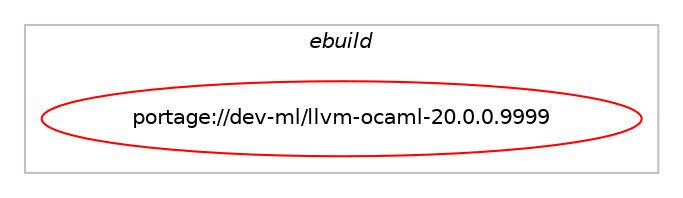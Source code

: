 digraph prolog {

# *************
# Graph options
# *************

newrank=true;
concentrate=true;
compound=true;
graph [rankdir=LR,fontname=Helvetica,fontsize=10,ranksep=1.5];#, ranksep=2.5, nodesep=0.2];
edge  [arrowhead=vee];
node  [fontname=Helvetica,fontsize=10];

# **********
# The ebuild
# **********

subgraph cluster_leftcol {
color=gray;
label=<<i>ebuild</i>>;
id [label="portage://dev-ml/llvm-ocaml-20.0.0.9999", color=red, width=4, href="../dev-ml/llvm-ocaml-20.0.0.9999.svg"];
}

# ****************
# The dependencies
# ****************

subgraph cluster_midcol {
color=gray;
label=<<i>dependencies</i>>;
subgraph cluster_compile {
fillcolor="#eeeeee";
style=filled;
label=<<i>compile</i>>;
# *** BEGIN UNKNOWN DEPENDENCY TYPE (TODO) ***
# id -> equal(use_conditional_group(positive,llvm_targets_AArch64,portage://dev-ml/llvm-ocaml-20.0.0.9999,[package_dependency(portage://dev-ml/llvm-ocaml-20.0.0.9999,install,no,sys-devel,llvm,tilde,[20.0.0.9999,,,20.0.0.9999],[],[use(enable(llvm_targets_AArch64),none)])]))
# *** END UNKNOWN DEPENDENCY TYPE (TODO) ***

# *** BEGIN UNKNOWN DEPENDENCY TYPE (TODO) ***
# id -> equal(use_conditional_group(positive,llvm_targets_AMDGPU,portage://dev-ml/llvm-ocaml-20.0.0.9999,[package_dependency(portage://dev-ml/llvm-ocaml-20.0.0.9999,install,no,sys-devel,llvm,tilde,[20.0.0.9999,,,20.0.0.9999],[],[use(enable(llvm_targets_AMDGPU),none)])]))
# *** END UNKNOWN DEPENDENCY TYPE (TODO) ***

# *** BEGIN UNKNOWN DEPENDENCY TYPE (TODO) ***
# id -> equal(use_conditional_group(positive,llvm_targets_ARC,portage://dev-ml/llvm-ocaml-20.0.0.9999,[package_dependency(portage://dev-ml/llvm-ocaml-20.0.0.9999,install,no,sys-devel,llvm,tilde,[20.0.0.9999,,,20.0.0.9999],[],[use(enable(llvm_targets_ARC),none)])]))
# *** END UNKNOWN DEPENDENCY TYPE (TODO) ***

# *** BEGIN UNKNOWN DEPENDENCY TYPE (TODO) ***
# id -> equal(use_conditional_group(positive,llvm_targets_ARM,portage://dev-ml/llvm-ocaml-20.0.0.9999,[package_dependency(portage://dev-ml/llvm-ocaml-20.0.0.9999,install,no,sys-devel,llvm,tilde,[20.0.0.9999,,,20.0.0.9999],[],[use(enable(llvm_targets_ARM),none)])]))
# *** END UNKNOWN DEPENDENCY TYPE (TODO) ***

# *** BEGIN UNKNOWN DEPENDENCY TYPE (TODO) ***
# id -> equal(use_conditional_group(positive,llvm_targets_AVR,portage://dev-ml/llvm-ocaml-20.0.0.9999,[package_dependency(portage://dev-ml/llvm-ocaml-20.0.0.9999,install,no,sys-devel,llvm,tilde,[20.0.0.9999,,,20.0.0.9999],[],[use(enable(llvm_targets_AVR),none)])]))
# *** END UNKNOWN DEPENDENCY TYPE (TODO) ***

# *** BEGIN UNKNOWN DEPENDENCY TYPE (TODO) ***
# id -> equal(use_conditional_group(positive,llvm_targets_BPF,portage://dev-ml/llvm-ocaml-20.0.0.9999,[package_dependency(portage://dev-ml/llvm-ocaml-20.0.0.9999,install,no,sys-devel,llvm,tilde,[20.0.0.9999,,,20.0.0.9999],[],[use(enable(llvm_targets_BPF),none)])]))
# *** END UNKNOWN DEPENDENCY TYPE (TODO) ***

# *** BEGIN UNKNOWN DEPENDENCY TYPE (TODO) ***
# id -> equal(use_conditional_group(positive,llvm_targets_CSKY,portage://dev-ml/llvm-ocaml-20.0.0.9999,[package_dependency(portage://dev-ml/llvm-ocaml-20.0.0.9999,install,no,sys-devel,llvm,tilde,[20.0.0.9999,,,20.0.0.9999],[],[use(enable(llvm_targets_CSKY),none)])]))
# *** END UNKNOWN DEPENDENCY TYPE (TODO) ***

# *** BEGIN UNKNOWN DEPENDENCY TYPE (TODO) ***
# id -> equal(use_conditional_group(positive,llvm_targets_DirectX,portage://dev-ml/llvm-ocaml-20.0.0.9999,[package_dependency(portage://dev-ml/llvm-ocaml-20.0.0.9999,install,no,sys-devel,llvm,tilde,[20.0.0.9999,,,20.0.0.9999],[],[use(enable(llvm_targets_DirectX),none)])]))
# *** END UNKNOWN DEPENDENCY TYPE (TODO) ***

# *** BEGIN UNKNOWN DEPENDENCY TYPE (TODO) ***
# id -> equal(use_conditional_group(positive,llvm_targets_Hexagon,portage://dev-ml/llvm-ocaml-20.0.0.9999,[package_dependency(portage://dev-ml/llvm-ocaml-20.0.0.9999,install,no,sys-devel,llvm,tilde,[20.0.0.9999,,,20.0.0.9999],[],[use(enable(llvm_targets_Hexagon),none)])]))
# *** END UNKNOWN DEPENDENCY TYPE (TODO) ***

# *** BEGIN UNKNOWN DEPENDENCY TYPE (TODO) ***
# id -> equal(use_conditional_group(positive,llvm_targets_Lanai,portage://dev-ml/llvm-ocaml-20.0.0.9999,[package_dependency(portage://dev-ml/llvm-ocaml-20.0.0.9999,install,no,sys-devel,llvm,tilde,[20.0.0.9999,,,20.0.0.9999],[],[use(enable(llvm_targets_Lanai),none)])]))
# *** END UNKNOWN DEPENDENCY TYPE (TODO) ***

# *** BEGIN UNKNOWN DEPENDENCY TYPE (TODO) ***
# id -> equal(use_conditional_group(positive,llvm_targets_LoongArch,portage://dev-ml/llvm-ocaml-20.0.0.9999,[package_dependency(portage://dev-ml/llvm-ocaml-20.0.0.9999,install,no,sys-devel,llvm,tilde,[20.0.0.9999,,,20.0.0.9999],[],[use(enable(llvm_targets_LoongArch),none)])]))
# *** END UNKNOWN DEPENDENCY TYPE (TODO) ***

# *** BEGIN UNKNOWN DEPENDENCY TYPE (TODO) ***
# id -> equal(use_conditional_group(positive,llvm_targets_M68k,portage://dev-ml/llvm-ocaml-20.0.0.9999,[package_dependency(portage://dev-ml/llvm-ocaml-20.0.0.9999,install,no,sys-devel,llvm,tilde,[20.0.0.9999,,,20.0.0.9999],[],[use(enable(llvm_targets_M68k),none)])]))
# *** END UNKNOWN DEPENDENCY TYPE (TODO) ***

# *** BEGIN UNKNOWN DEPENDENCY TYPE (TODO) ***
# id -> equal(use_conditional_group(positive,llvm_targets_MSP430,portage://dev-ml/llvm-ocaml-20.0.0.9999,[package_dependency(portage://dev-ml/llvm-ocaml-20.0.0.9999,install,no,sys-devel,llvm,tilde,[20.0.0.9999,,,20.0.0.9999],[],[use(enable(llvm_targets_MSP430),none)])]))
# *** END UNKNOWN DEPENDENCY TYPE (TODO) ***

# *** BEGIN UNKNOWN DEPENDENCY TYPE (TODO) ***
# id -> equal(use_conditional_group(positive,llvm_targets_Mips,portage://dev-ml/llvm-ocaml-20.0.0.9999,[package_dependency(portage://dev-ml/llvm-ocaml-20.0.0.9999,install,no,sys-devel,llvm,tilde,[20.0.0.9999,,,20.0.0.9999],[],[use(enable(llvm_targets_Mips),none)])]))
# *** END UNKNOWN DEPENDENCY TYPE (TODO) ***

# *** BEGIN UNKNOWN DEPENDENCY TYPE (TODO) ***
# id -> equal(use_conditional_group(positive,llvm_targets_NVPTX,portage://dev-ml/llvm-ocaml-20.0.0.9999,[package_dependency(portage://dev-ml/llvm-ocaml-20.0.0.9999,install,no,sys-devel,llvm,tilde,[20.0.0.9999,,,20.0.0.9999],[],[use(enable(llvm_targets_NVPTX),none)])]))
# *** END UNKNOWN DEPENDENCY TYPE (TODO) ***

# *** BEGIN UNKNOWN DEPENDENCY TYPE (TODO) ***
# id -> equal(use_conditional_group(positive,llvm_targets_PowerPC,portage://dev-ml/llvm-ocaml-20.0.0.9999,[package_dependency(portage://dev-ml/llvm-ocaml-20.0.0.9999,install,no,sys-devel,llvm,tilde,[20.0.0.9999,,,20.0.0.9999],[],[use(enable(llvm_targets_PowerPC),none)])]))
# *** END UNKNOWN DEPENDENCY TYPE (TODO) ***

# *** BEGIN UNKNOWN DEPENDENCY TYPE (TODO) ***
# id -> equal(use_conditional_group(positive,llvm_targets_RISCV,portage://dev-ml/llvm-ocaml-20.0.0.9999,[package_dependency(portage://dev-ml/llvm-ocaml-20.0.0.9999,install,no,sys-devel,llvm,tilde,[20.0.0.9999,,,20.0.0.9999],[],[use(enable(llvm_targets_RISCV),none)])]))
# *** END UNKNOWN DEPENDENCY TYPE (TODO) ***

# *** BEGIN UNKNOWN DEPENDENCY TYPE (TODO) ***
# id -> equal(use_conditional_group(positive,llvm_targets_SPIRV,portage://dev-ml/llvm-ocaml-20.0.0.9999,[package_dependency(portage://dev-ml/llvm-ocaml-20.0.0.9999,install,no,sys-devel,llvm,tilde,[20.0.0.9999,,,20.0.0.9999],[],[use(enable(llvm_targets_SPIRV),none)])]))
# *** END UNKNOWN DEPENDENCY TYPE (TODO) ***

# *** BEGIN UNKNOWN DEPENDENCY TYPE (TODO) ***
# id -> equal(use_conditional_group(positive,llvm_targets_Sparc,portage://dev-ml/llvm-ocaml-20.0.0.9999,[package_dependency(portage://dev-ml/llvm-ocaml-20.0.0.9999,install,no,sys-devel,llvm,tilde,[20.0.0.9999,,,20.0.0.9999],[],[use(enable(llvm_targets_Sparc),none)])]))
# *** END UNKNOWN DEPENDENCY TYPE (TODO) ***

# *** BEGIN UNKNOWN DEPENDENCY TYPE (TODO) ***
# id -> equal(use_conditional_group(positive,llvm_targets_SystemZ,portage://dev-ml/llvm-ocaml-20.0.0.9999,[package_dependency(portage://dev-ml/llvm-ocaml-20.0.0.9999,install,no,sys-devel,llvm,tilde,[20.0.0.9999,,,20.0.0.9999],[],[use(enable(llvm_targets_SystemZ),none)])]))
# *** END UNKNOWN DEPENDENCY TYPE (TODO) ***

# *** BEGIN UNKNOWN DEPENDENCY TYPE (TODO) ***
# id -> equal(use_conditional_group(positive,llvm_targets_VE,portage://dev-ml/llvm-ocaml-20.0.0.9999,[package_dependency(portage://dev-ml/llvm-ocaml-20.0.0.9999,install,no,sys-devel,llvm,tilde,[20.0.0.9999,,,20.0.0.9999],[],[use(enable(llvm_targets_VE),none)])]))
# *** END UNKNOWN DEPENDENCY TYPE (TODO) ***

# *** BEGIN UNKNOWN DEPENDENCY TYPE (TODO) ***
# id -> equal(use_conditional_group(positive,llvm_targets_WebAssembly,portage://dev-ml/llvm-ocaml-20.0.0.9999,[package_dependency(portage://dev-ml/llvm-ocaml-20.0.0.9999,install,no,sys-devel,llvm,tilde,[20.0.0.9999,,,20.0.0.9999],[],[use(enable(llvm_targets_WebAssembly),none)])]))
# *** END UNKNOWN DEPENDENCY TYPE (TODO) ***

# *** BEGIN UNKNOWN DEPENDENCY TYPE (TODO) ***
# id -> equal(use_conditional_group(positive,llvm_targets_X86,portage://dev-ml/llvm-ocaml-20.0.0.9999,[package_dependency(portage://dev-ml/llvm-ocaml-20.0.0.9999,install,no,sys-devel,llvm,tilde,[20.0.0.9999,,,20.0.0.9999],[],[use(enable(llvm_targets_X86),none)])]))
# *** END UNKNOWN DEPENDENCY TYPE (TODO) ***

# *** BEGIN UNKNOWN DEPENDENCY TYPE (TODO) ***
# id -> equal(use_conditional_group(positive,llvm_targets_XCore,portage://dev-ml/llvm-ocaml-20.0.0.9999,[package_dependency(portage://dev-ml/llvm-ocaml-20.0.0.9999,install,no,sys-devel,llvm,tilde,[20.0.0.9999,,,20.0.0.9999],[],[use(enable(llvm_targets_XCore),none)])]))
# *** END UNKNOWN DEPENDENCY TYPE (TODO) ***

# *** BEGIN UNKNOWN DEPENDENCY TYPE (TODO) ***
# id -> equal(use_conditional_group(positive,llvm_targets_Xtensa,portage://dev-ml/llvm-ocaml-20.0.0.9999,[package_dependency(portage://dev-ml/llvm-ocaml-20.0.0.9999,install,no,sys-devel,llvm,tilde,[20.0.0.9999,,,20.0.0.9999],[],[use(enable(llvm_targets_Xtensa),none)])]))
# *** END UNKNOWN DEPENDENCY TYPE (TODO) ***

# *** BEGIN UNKNOWN DEPENDENCY TYPE (TODO) ***
# id -> equal(package_dependency(portage://dev-ml/llvm-ocaml-20.0.0.9999,install,no,dev-lang,ocaml,greaterequal,[4.00.0,,,4.00.0],[slot(0),equal],[]))
# *** END UNKNOWN DEPENDENCY TYPE (TODO) ***

# *** BEGIN UNKNOWN DEPENDENCY TYPE (TODO) ***
# id -> equal(package_dependency(portage://dev-ml/llvm-ocaml-20.0.0.9999,install,no,dev-ml,ocaml-ctypes,none,[,,],any_same_slot,[]))
# *** END UNKNOWN DEPENDENCY TYPE (TODO) ***

# *** BEGIN UNKNOWN DEPENDENCY TYPE (TODO) ***
# id -> equal(package_dependency(portage://dev-ml/llvm-ocaml-20.0.0.9999,install,no,sys-devel,llvm,tilde,[20.0.0.9999,,,20.0.0.9999],any_same_slot,[use(optenable(debug),none)]))
# *** END UNKNOWN DEPENDENCY TYPE (TODO) ***

# *** BEGIN UNKNOWN DEPENDENCY TYPE (TODO) ***
# id -> equal(package_dependency(portage://dev-ml/llvm-ocaml-20.0.0.9999,install,weak,sys-devel,llvm,none,[,,],[],[use(enable(ocaml),negative)]))
# *** END UNKNOWN DEPENDENCY TYPE (TODO) ***

}
subgraph cluster_compileandrun {
fillcolor="#eeeeee";
style=filled;
label=<<i>compile and run</i>>;
}
subgraph cluster_run {
fillcolor="#eeeeee";
style=filled;
label=<<i>run</i>>;
# *** BEGIN UNKNOWN DEPENDENCY TYPE (TODO) ***
# id -> equal(use_conditional_group(positive,llvm_targets_AArch64,portage://dev-ml/llvm-ocaml-20.0.0.9999,[package_dependency(portage://dev-ml/llvm-ocaml-20.0.0.9999,run,no,sys-devel,llvm,tilde,[20.0.0.9999,,,20.0.0.9999],[],[use(enable(llvm_targets_AArch64),none)])]))
# *** END UNKNOWN DEPENDENCY TYPE (TODO) ***

# *** BEGIN UNKNOWN DEPENDENCY TYPE (TODO) ***
# id -> equal(use_conditional_group(positive,llvm_targets_AMDGPU,portage://dev-ml/llvm-ocaml-20.0.0.9999,[package_dependency(portage://dev-ml/llvm-ocaml-20.0.0.9999,run,no,sys-devel,llvm,tilde,[20.0.0.9999,,,20.0.0.9999],[],[use(enable(llvm_targets_AMDGPU),none)])]))
# *** END UNKNOWN DEPENDENCY TYPE (TODO) ***

# *** BEGIN UNKNOWN DEPENDENCY TYPE (TODO) ***
# id -> equal(use_conditional_group(positive,llvm_targets_ARC,portage://dev-ml/llvm-ocaml-20.0.0.9999,[package_dependency(portage://dev-ml/llvm-ocaml-20.0.0.9999,run,no,sys-devel,llvm,tilde,[20.0.0.9999,,,20.0.0.9999],[],[use(enable(llvm_targets_ARC),none)])]))
# *** END UNKNOWN DEPENDENCY TYPE (TODO) ***

# *** BEGIN UNKNOWN DEPENDENCY TYPE (TODO) ***
# id -> equal(use_conditional_group(positive,llvm_targets_ARM,portage://dev-ml/llvm-ocaml-20.0.0.9999,[package_dependency(portage://dev-ml/llvm-ocaml-20.0.0.9999,run,no,sys-devel,llvm,tilde,[20.0.0.9999,,,20.0.0.9999],[],[use(enable(llvm_targets_ARM),none)])]))
# *** END UNKNOWN DEPENDENCY TYPE (TODO) ***

# *** BEGIN UNKNOWN DEPENDENCY TYPE (TODO) ***
# id -> equal(use_conditional_group(positive,llvm_targets_AVR,portage://dev-ml/llvm-ocaml-20.0.0.9999,[package_dependency(portage://dev-ml/llvm-ocaml-20.0.0.9999,run,no,sys-devel,llvm,tilde,[20.0.0.9999,,,20.0.0.9999],[],[use(enable(llvm_targets_AVR),none)])]))
# *** END UNKNOWN DEPENDENCY TYPE (TODO) ***

# *** BEGIN UNKNOWN DEPENDENCY TYPE (TODO) ***
# id -> equal(use_conditional_group(positive,llvm_targets_BPF,portage://dev-ml/llvm-ocaml-20.0.0.9999,[package_dependency(portage://dev-ml/llvm-ocaml-20.0.0.9999,run,no,sys-devel,llvm,tilde,[20.0.0.9999,,,20.0.0.9999],[],[use(enable(llvm_targets_BPF),none)])]))
# *** END UNKNOWN DEPENDENCY TYPE (TODO) ***

# *** BEGIN UNKNOWN DEPENDENCY TYPE (TODO) ***
# id -> equal(use_conditional_group(positive,llvm_targets_CSKY,portage://dev-ml/llvm-ocaml-20.0.0.9999,[package_dependency(portage://dev-ml/llvm-ocaml-20.0.0.9999,run,no,sys-devel,llvm,tilde,[20.0.0.9999,,,20.0.0.9999],[],[use(enable(llvm_targets_CSKY),none)])]))
# *** END UNKNOWN DEPENDENCY TYPE (TODO) ***

# *** BEGIN UNKNOWN DEPENDENCY TYPE (TODO) ***
# id -> equal(use_conditional_group(positive,llvm_targets_DirectX,portage://dev-ml/llvm-ocaml-20.0.0.9999,[package_dependency(portage://dev-ml/llvm-ocaml-20.0.0.9999,run,no,sys-devel,llvm,tilde,[20.0.0.9999,,,20.0.0.9999],[],[use(enable(llvm_targets_DirectX),none)])]))
# *** END UNKNOWN DEPENDENCY TYPE (TODO) ***

# *** BEGIN UNKNOWN DEPENDENCY TYPE (TODO) ***
# id -> equal(use_conditional_group(positive,llvm_targets_Hexagon,portage://dev-ml/llvm-ocaml-20.0.0.9999,[package_dependency(portage://dev-ml/llvm-ocaml-20.0.0.9999,run,no,sys-devel,llvm,tilde,[20.0.0.9999,,,20.0.0.9999],[],[use(enable(llvm_targets_Hexagon),none)])]))
# *** END UNKNOWN DEPENDENCY TYPE (TODO) ***

# *** BEGIN UNKNOWN DEPENDENCY TYPE (TODO) ***
# id -> equal(use_conditional_group(positive,llvm_targets_Lanai,portage://dev-ml/llvm-ocaml-20.0.0.9999,[package_dependency(portage://dev-ml/llvm-ocaml-20.0.0.9999,run,no,sys-devel,llvm,tilde,[20.0.0.9999,,,20.0.0.9999],[],[use(enable(llvm_targets_Lanai),none)])]))
# *** END UNKNOWN DEPENDENCY TYPE (TODO) ***

# *** BEGIN UNKNOWN DEPENDENCY TYPE (TODO) ***
# id -> equal(use_conditional_group(positive,llvm_targets_LoongArch,portage://dev-ml/llvm-ocaml-20.0.0.9999,[package_dependency(portage://dev-ml/llvm-ocaml-20.0.0.9999,run,no,sys-devel,llvm,tilde,[20.0.0.9999,,,20.0.0.9999],[],[use(enable(llvm_targets_LoongArch),none)])]))
# *** END UNKNOWN DEPENDENCY TYPE (TODO) ***

# *** BEGIN UNKNOWN DEPENDENCY TYPE (TODO) ***
# id -> equal(use_conditional_group(positive,llvm_targets_M68k,portage://dev-ml/llvm-ocaml-20.0.0.9999,[package_dependency(portage://dev-ml/llvm-ocaml-20.0.0.9999,run,no,sys-devel,llvm,tilde,[20.0.0.9999,,,20.0.0.9999],[],[use(enable(llvm_targets_M68k),none)])]))
# *** END UNKNOWN DEPENDENCY TYPE (TODO) ***

# *** BEGIN UNKNOWN DEPENDENCY TYPE (TODO) ***
# id -> equal(use_conditional_group(positive,llvm_targets_MSP430,portage://dev-ml/llvm-ocaml-20.0.0.9999,[package_dependency(portage://dev-ml/llvm-ocaml-20.0.0.9999,run,no,sys-devel,llvm,tilde,[20.0.0.9999,,,20.0.0.9999],[],[use(enable(llvm_targets_MSP430),none)])]))
# *** END UNKNOWN DEPENDENCY TYPE (TODO) ***

# *** BEGIN UNKNOWN DEPENDENCY TYPE (TODO) ***
# id -> equal(use_conditional_group(positive,llvm_targets_Mips,portage://dev-ml/llvm-ocaml-20.0.0.9999,[package_dependency(portage://dev-ml/llvm-ocaml-20.0.0.9999,run,no,sys-devel,llvm,tilde,[20.0.0.9999,,,20.0.0.9999],[],[use(enable(llvm_targets_Mips),none)])]))
# *** END UNKNOWN DEPENDENCY TYPE (TODO) ***

# *** BEGIN UNKNOWN DEPENDENCY TYPE (TODO) ***
# id -> equal(use_conditional_group(positive,llvm_targets_NVPTX,portage://dev-ml/llvm-ocaml-20.0.0.9999,[package_dependency(portage://dev-ml/llvm-ocaml-20.0.0.9999,run,no,sys-devel,llvm,tilde,[20.0.0.9999,,,20.0.0.9999],[],[use(enable(llvm_targets_NVPTX),none)])]))
# *** END UNKNOWN DEPENDENCY TYPE (TODO) ***

# *** BEGIN UNKNOWN DEPENDENCY TYPE (TODO) ***
# id -> equal(use_conditional_group(positive,llvm_targets_PowerPC,portage://dev-ml/llvm-ocaml-20.0.0.9999,[package_dependency(portage://dev-ml/llvm-ocaml-20.0.0.9999,run,no,sys-devel,llvm,tilde,[20.0.0.9999,,,20.0.0.9999],[],[use(enable(llvm_targets_PowerPC),none)])]))
# *** END UNKNOWN DEPENDENCY TYPE (TODO) ***

# *** BEGIN UNKNOWN DEPENDENCY TYPE (TODO) ***
# id -> equal(use_conditional_group(positive,llvm_targets_RISCV,portage://dev-ml/llvm-ocaml-20.0.0.9999,[package_dependency(portage://dev-ml/llvm-ocaml-20.0.0.9999,run,no,sys-devel,llvm,tilde,[20.0.0.9999,,,20.0.0.9999],[],[use(enable(llvm_targets_RISCV),none)])]))
# *** END UNKNOWN DEPENDENCY TYPE (TODO) ***

# *** BEGIN UNKNOWN DEPENDENCY TYPE (TODO) ***
# id -> equal(use_conditional_group(positive,llvm_targets_SPIRV,portage://dev-ml/llvm-ocaml-20.0.0.9999,[package_dependency(portage://dev-ml/llvm-ocaml-20.0.0.9999,run,no,sys-devel,llvm,tilde,[20.0.0.9999,,,20.0.0.9999],[],[use(enable(llvm_targets_SPIRV),none)])]))
# *** END UNKNOWN DEPENDENCY TYPE (TODO) ***

# *** BEGIN UNKNOWN DEPENDENCY TYPE (TODO) ***
# id -> equal(use_conditional_group(positive,llvm_targets_Sparc,portage://dev-ml/llvm-ocaml-20.0.0.9999,[package_dependency(portage://dev-ml/llvm-ocaml-20.0.0.9999,run,no,sys-devel,llvm,tilde,[20.0.0.9999,,,20.0.0.9999],[],[use(enable(llvm_targets_Sparc),none)])]))
# *** END UNKNOWN DEPENDENCY TYPE (TODO) ***

# *** BEGIN UNKNOWN DEPENDENCY TYPE (TODO) ***
# id -> equal(use_conditional_group(positive,llvm_targets_SystemZ,portage://dev-ml/llvm-ocaml-20.0.0.9999,[package_dependency(portage://dev-ml/llvm-ocaml-20.0.0.9999,run,no,sys-devel,llvm,tilde,[20.0.0.9999,,,20.0.0.9999],[],[use(enable(llvm_targets_SystemZ),none)])]))
# *** END UNKNOWN DEPENDENCY TYPE (TODO) ***

# *** BEGIN UNKNOWN DEPENDENCY TYPE (TODO) ***
# id -> equal(use_conditional_group(positive,llvm_targets_VE,portage://dev-ml/llvm-ocaml-20.0.0.9999,[package_dependency(portage://dev-ml/llvm-ocaml-20.0.0.9999,run,no,sys-devel,llvm,tilde,[20.0.0.9999,,,20.0.0.9999],[],[use(enable(llvm_targets_VE),none)])]))
# *** END UNKNOWN DEPENDENCY TYPE (TODO) ***

# *** BEGIN UNKNOWN DEPENDENCY TYPE (TODO) ***
# id -> equal(use_conditional_group(positive,llvm_targets_WebAssembly,portage://dev-ml/llvm-ocaml-20.0.0.9999,[package_dependency(portage://dev-ml/llvm-ocaml-20.0.0.9999,run,no,sys-devel,llvm,tilde,[20.0.0.9999,,,20.0.0.9999],[],[use(enable(llvm_targets_WebAssembly),none)])]))
# *** END UNKNOWN DEPENDENCY TYPE (TODO) ***

# *** BEGIN UNKNOWN DEPENDENCY TYPE (TODO) ***
# id -> equal(use_conditional_group(positive,llvm_targets_X86,portage://dev-ml/llvm-ocaml-20.0.0.9999,[package_dependency(portage://dev-ml/llvm-ocaml-20.0.0.9999,run,no,sys-devel,llvm,tilde,[20.0.0.9999,,,20.0.0.9999],[],[use(enable(llvm_targets_X86),none)])]))
# *** END UNKNOWN DEPENDENCY TYPE (TODO) ***

# *** BEGIN UNKNOWN DEPENDENCY TYPE (TODO) ***
# id -> equal(use_conditional_group(positive,llvm_targets_XCore,portage://dev-ml/llvm-ocaml-20.0.0.9999,[package_dependency(portage://dev-ml/llvm-ocaml-20.0.0.9999,run,no,sys-devel,llvm,tilde,[20.0.0.9999,,,20.0.0.9999],[],[use(enable(llvm_targets_XCore),none)])]))
# *** END UNKNOWN DEPENDENCY TYPE (TODO) ***

# *** BEGIN UNKNOWN DEPENDENCY TYPE (TODO) ***
# id -> equal(use_conditional_group(positive,llvm_targets_Xtensa,portage://dev-ml/llvm-ocaml-20.0.0.9999,[package_dependency(portage://dev-ml/llvm-ocaml-20.0.0.9999,run,no,sys-devel,llvm,tilde,[20.0.0.9999,,,20.0.0.9999],[],[use(enable(llvm_targets_Xtensa),none)])]))
# *** END UNKNOWN DEPENDENCY TYPE (TODO) ***

# *** BEGIN UNKNOWN DEPENDENCY TYPE (TODO) ***
# id -> equal(package_dependency(portage://dev-ml/llvm-ocaml-20.0.0.9999,run,no,dev-lang,ocaml,greaterequal,[4.00.0,,,4.00.0],[slot(0),equal],[]))
# *** END UNKNOWN DEPENDENCY TYPE (TODO) ***

# *** BEGIN UNKNOWN DEPENDENCY TYPE (TODO) ***
# id -> equal(package_dependency(portage://dev-ml/llvm-ocaml-20.0.0.9999,run,no,dev-ml,ocaml-ctypes,none,[,,],any_same_slot,[]))
# *** END UNKNOWN DEPENDENCY TYPE (TODO) ***

# *** BEGIN UNKNOWN DEPENDENCY TYPE (TODO) ***
# id -> equal(package_dependency(portage://dev-ml/llvm-ocaml-20.0.0.9999,run,no,sys-devel,llvm,tilde,[20.0.0.9999,,,20.0.0.9999],any_same_slot,[use(optenable(debug),none)]))
# *** END UNKNOWN DEPENDENCY TYPE (TODO) ***

# *** BEGIN UNKNOWN DEPENDENCY TYPE (TODO) ***
# id -> equal(package_dependency(portage://dev-ml/llvm-ocaml-20.0.0.9999,run,weak,sys-devel,llvm,none,[,,],[],[use(enable(ocaml),negative)]))
# *** END UNKNOWN DEPENDENCY TYPE (TODO) ***

}
}

# **************
# The candidates
# **************

subgraph cluster_choices {
rank=same;
color=gray;
label=<<i>candidates</i>>;

}

}
